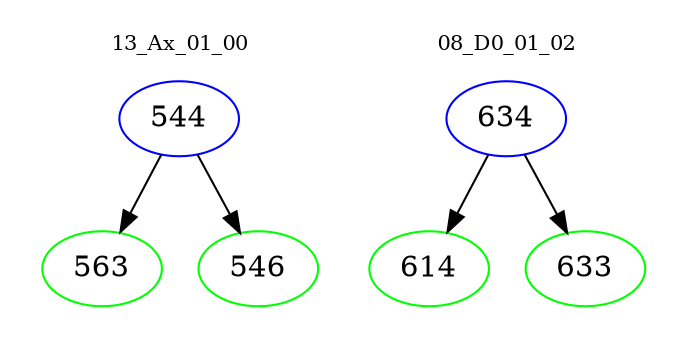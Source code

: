 digraph{
subgraph cluster_0 {
color = white
label = "13_Ax_01_00";
fontsize=10;
T0_544 [label="544", color="blue"]
T0_544 -> T0_563 [color="black"]
T0_563 [label="563", color="green"]
T0_544 -> T0_546 [color="black"]
T0_546 [label="546", color="green"]
}
subgraph cluster_1 {
color = white
label = "08_D0_01_02";
fontsize=10;
T1_634 [label="634", color="blue"]
T1_634 -> T1_614 [color="black"]
T1_614 [label="614", color="green"]
T1_634 -> T1_633 [color="black"]
T1_633 [label="633", color="green"]
}
}
